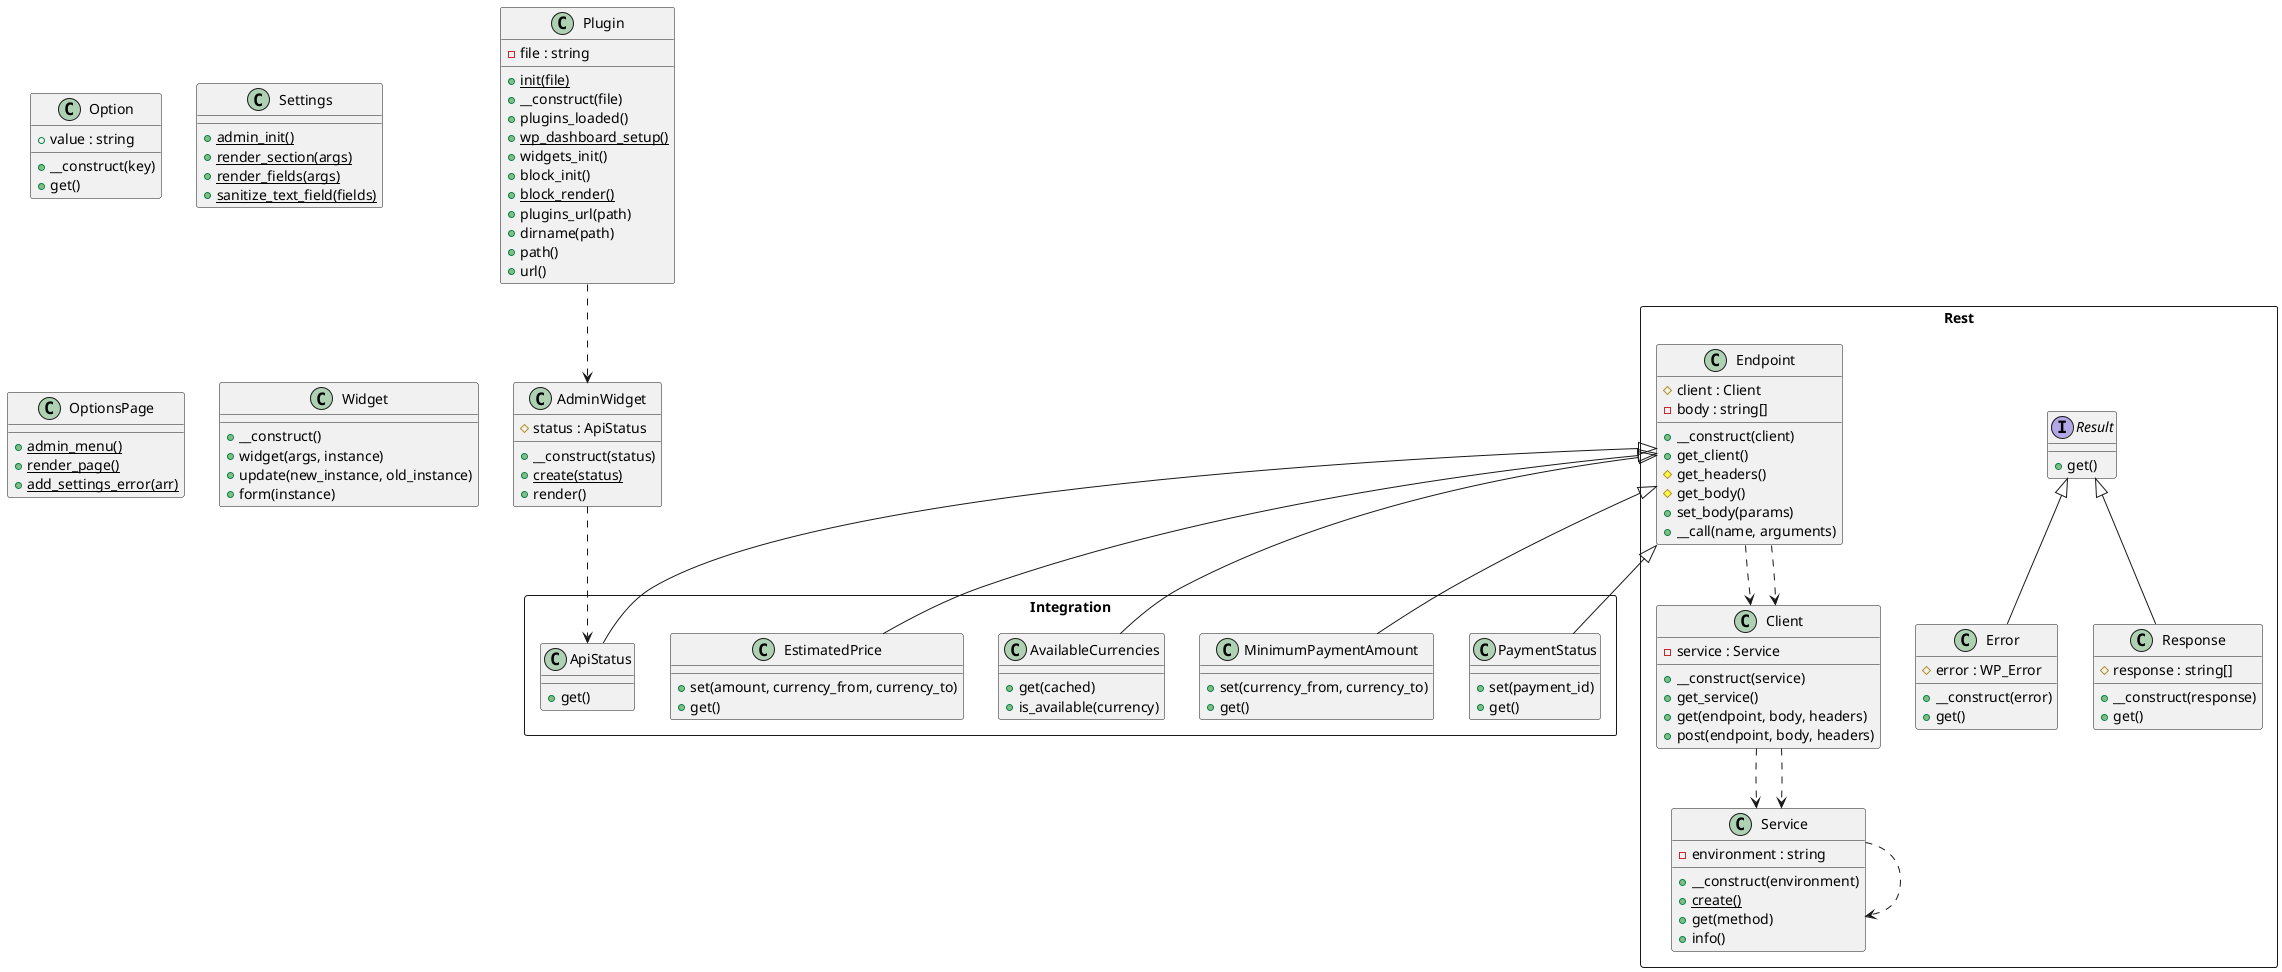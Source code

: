 @startuml class-diagram
  class Option {
    +value : string
    +__construct(key)
    +get()
  }
  class Settings {
    {static} +admin_init()
    {static} +render_section(args)
    {static} +render_fields(args)
    {static} +sanitize_text_field(fields)
  }
  class Plugin {
    -file : string
    {static} +init(file)
    +__construct(file)
    +plugins_loaded()
    {static} +wp_dashboard_setup()
    +widgets_init()
    +block_init()
    {static} +block_render()
    +plugins_url(path)
    +dirname(path)
    +path()
    +url()
  }
  class AdminWidget {
    #status : ApiStatus
    +__construct(status)
    {static} +create(status)
    +render()
  }
  class OptionsPage {
    {static} +admin_menu()
    {static} +render_page()
    {static} +add_settings_error(arr)
  }
  class Widget {
    +__construct()
    +widget(args, instance)
    +update(new_instance, old_instance)
    +form(instance)
  }
  package Integration as Integration <<Rectangle>> {
    class Integration.ApiStatus {
      +get()
    }
    class Integration.MinimumPaymentAmount {
      +set(currency_from, currency_to)
      +get()
    }
    class Integration.AvailableCurrencies {
      +get(cached)
      +is_available(currency)
    }
    class Integration.EstimatedPrice {
      +set(amount, currency_from, currency_to)
      +get()
    }
    class Integration.PaymentStatus {
      +set(payment_id)
      +get()
    }
  }
  package Rest as Rest <<Rectangle>> {
    interface Rest.Result {
      +get()
    }
    class Rest.Error {
      #error : WP_Error
      +__construct(error)
      +get()
    }
    class Rest.Service {
      -environment : string
      +__construct(environment)
      {static} +create()
      +get(method)
      +info()
    }
    class Rest.Client {
      -service : Service
      +__construct(service)
      +get_service()
      +get(endpoint, body, headers)
      +post(endpoint, body, headers)
    }
    class Rest.Response {
      #response : string[]
      +__construct(response)
      +get()
    }
    class Rest.Endpoint {
      #client : Client
      -body : string[]
      +__construct(client)
      +get_client()
      #get_headers()
      #get_body()
      +set_body(params)
      +__call(name, arguments)
    }
  }
  AdminWidget ..> Integration.ApiStatus
  Plugin ..> AdminWidget
  Rest.Client ..> Rest.Service
  Rest.Client ..> Rest.Service
  Rest.Endpoint ..> Rest.Client
  Rest.Endpoint ..> Rest.Client
  Rest.Endpoint <|-- Integration.ApiStatus
  Rest.Endpoint <|-- Integration.AvailableCurrencies
  Rest.Endpoint <|-- Integration.EstimatedPrice
  Rest.Endpoint <|-- Integration.MinimumPaymentAmount
  Rest.Endpoint <|-- Integration.PaymentStatus
  Rest.Result <|-- Rest.Error
  Rest.Result <|-- Rest.Response
  Rest.Service ..> Rest.Service
@enduml
